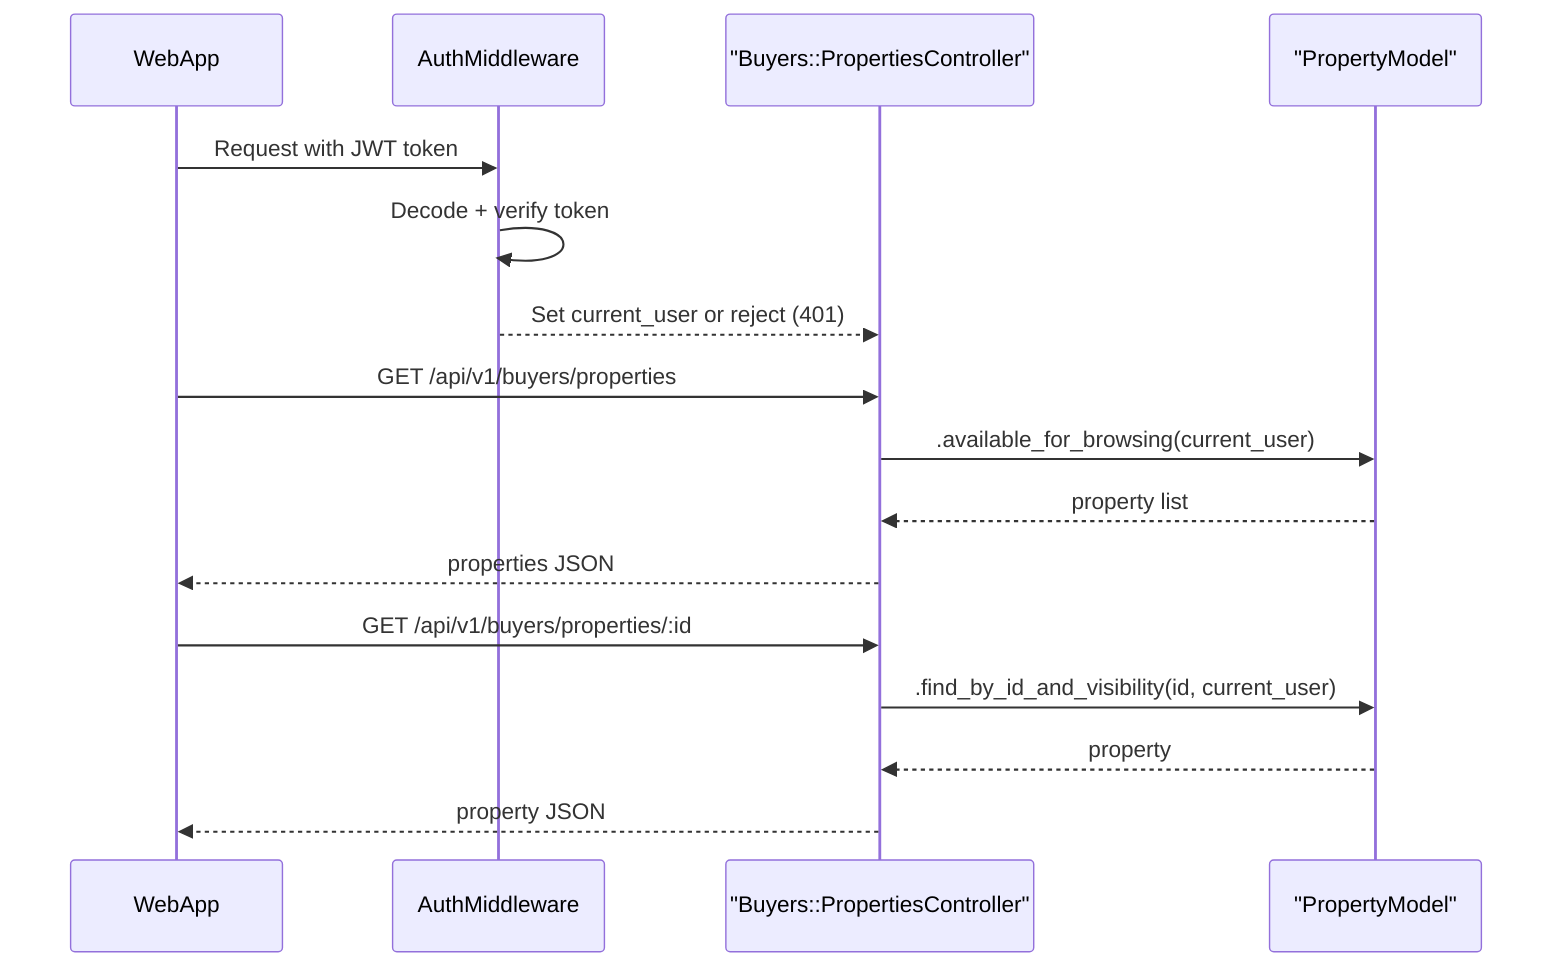 sequenceDiagram
    participant WebApp
    participant Auth as AuthMiddleware
    participant BPAPI as "Buyers::PropertiesController"
    participant PM as "PropertyModel"

    %% Auth
    WebApp->>Auth: Request with JWT token
    Auth->>Auth: Decode + verify token
    Auth-->>BPAPI: Set current_user or reject (401)

    %% GET /api/v1/buyers/properties
    WebApp->>BPAPI: GET /api/v1/buyers/properties
    BPAPI->>PM: .available_for_browsing(current_user)
    PM-->>BPAPI: property list
    BPAPI-->>WebApp: properties JSON

    %% GET /api/v1/buyers/properties/:id
    WebApp->>BPAPI: GET /api/v1/buyers/properties/:id
    BPAPI->>PM: .find_by_id_and_visibility(id, current_user)
    PM-->>BPAPI: property
    BPAPI-->>WebApp: property JSON